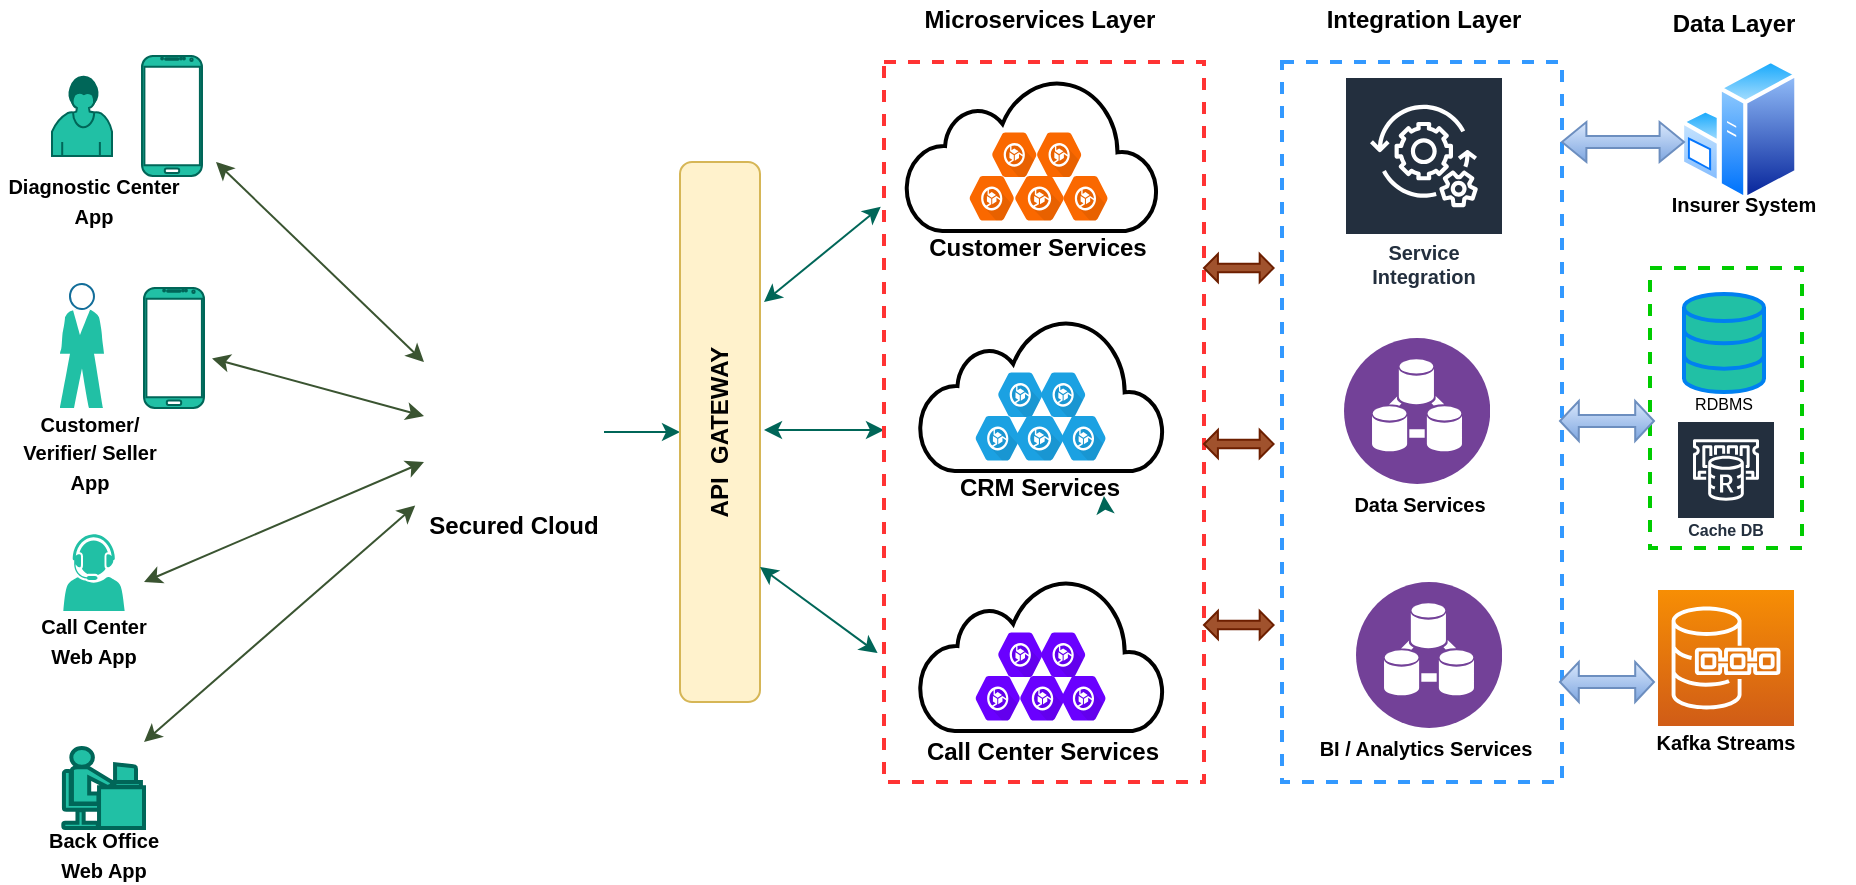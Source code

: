 <mxfile version="13.5.3" type="github">
  <diagram id="R_P41mEICFCsG3THIY6Q" name="Page-1">
    <mxGraphModel dx="994" dy="499" grid="1" gridSize="10" guides="1" tooltips="1" connect="1" arrows="1" fold="1" page="1" pageScale="1" pageWidth="850" pageHeight="1100" math="0" shadow="0">
      <root>
        <mxCell id="0" />
        <mxCell id="1" parent="0" />
        <mxCell id="RpMwm-W39NZdclkWYhaL-2" value="" style="verticalLabelPosition=bottom;verticalAlign=top;html=1;shadow=0;dashed=0;strokeWidth=1;shape=mxgraph.android.phone2;strokeColor=#006658;fillColor=#21C0A5;fontColor=#5C5C5C;" parent="1" vertex="1">
          <mxGeometry x="80" y="203" width="30" height="60" as="geometry" />
        </mxCell>
        <mxCell id="RpMwm-W39NZdclkWYhaL-4" value="" style="shape=mxgraph.bpmn.user_task;html=1;outlineConnect=0;fillColor=#21C0A5;strokeColor=#006658;fontColor=#5C5C5C;" parent="1" vertex="1">
          <mxGeometry x="34" y="97" width="30" height="40" as="geometry" />
        </mxCell>
        <mxCell id="RpMwm-W39NZdclkWYhaL-5" value="" style="shape=mxgraph.cisco.people.androgenous_person;html=1;dashed=0;fillColor=#21C0A5;strokeColor=#006658;strokeWidth=2;verticalLabelPosition=bottom;verticalAlign=top;fontColor=#5C5C5C;" parent="1" vertex="1">
          <mxGeometry x="39.66" y="433" width="40.34" height="40" as="geometry" />
        </mxCell>
        <mxCell id="RpMwm-W39NZdclkWYhaL-6" value="" style="shape=mxgraph.cisco.people.standing_man;html=1;dashed=0;fillColor=#21C0A5;strokeColor=#006658;strokeWidth=2;verticalLabelPosition=bottom;verticalAlign=top;fontColor=#5C5C5C;" parent="1" vertex="1">
          <mxGeometry x="38" y="201" width="22" height="62" as="geometry" />
        </mxCell>
        <mxCell id="RpMwm-W39NZdclkWYhaL-15" style="edgeStyle=orthogonalEdgeStyle;curved=0;rounded=0;sketch=0;orthogonalLoop=1;jettySize=auto;html=1;entryX=1;entryY=0.5;entryDx=0;entryDy=0;strokeColor=#006658;fillColor=#21C0A5;fontColor=#5C5C5C;" parent="1" target="RpMwm-W39NZdclkWYhaL-14" edge="1">
          <mxGeometry relative="1" as="geometry">
            <mxPoint x="310" y="275" as="sourcePoint" />
          </mxGeometry>
        </mxCell>
        <mxCell id="RpMwm-W39NZdclkWYhaL-12" value="" style="shape=image;html=1;verticalAlign=top;verticalLabelPosition=bottom;labelBackgroundColor=#ffffff;imageAspect=0;aspect=fixed;image=https://cdn2.iconfinder.com/data/icons/whcompare-isometric-web-hosting-servers/50/cloud-server-128.png;rounded=0;sketch=0;strokeColor=#0000FF;fillColor=#21C0A5;fontColor=#5C5C5C;" parent="1" vertex="1">
          <mxGeometry x="220" y="220" width="100" height="100" as="geometry" />
        </mxCell>
        <mxCell id="RpMwm-W39NZdclkWYhaL-14" value="&lt;b&gt;API&amp;nbsp; GATEWAY&lt;/b&gt;" style="rounded=1;whiteSpace=wrap;html=1;sketch=0;strokeColor=#d6b656;fillColor=#fff2cc;direction=west;horizontal=0;" parent="1" vertex="1">
          <mxGeometry x="348" y="140" width="40" height="270" as="geometry" />
        </mxCell>
        <mxCell id="RpMwm-W39NZdclkWYhaL-28" value="" style="group" parent="1" vertex="1" connectable="0">
          <mxGeometry x="490" y="240" width="110" height="60" as="geometry" />
        </mxCell>
        <mxCell id="RpMwm-W39NZdclkWYhaL-30" value="" style="html=1;verticalLabelPosition=bottom;align=center;labelBackgroundColor=#ffffff;verticalAlign=top;strokeWidth=2;shadow=0;dashed=0;shape=mxgraph.ios7.icons.cloud;rounded=0;sketch=0;" parent="RpMwm-W39NZdclkWYhaL-28" vertex="1">
          <mxGeometry x="-22.224" y="-21.818" width="122.235" height="76.364" as="geometry" />
        </mxCell>
        <mxCell id="RpMwm-W39NZdclkWYhaL-22" value="" style="html=1;fillColor=#1ba1e2;strokeColor=#006EAF;verticalAlign=top;labelPosition=center;verticalLabelPosition=bottom;align=center;spacingTop=-6;fontSize=11;fontStyle=1;shape=mxgraph.gcp2.hexIcon;prIcon=container_optimized_os;rounded=0;sketch=0;fontColor=#ffffff;" parent="RpMwm-W39NZdclkWYhaL-28" vertex="1">
          <mxGeometry x="11.276" width="33.827" height="32.727" as="geometry" />
        </mxCell>
        <mxCell id="RpMwm-W39NZdclkWYhaL-23" value="" style="html=1;fillColor=#1ba1e2;strokeColor=#006EAF;verticalAlign=top;labelPosition=center;verticalLabelPosition=bottom;align=center;spacingTop=-6;fontSize=11;fontStyle=1;shape=mxgraph.gcp2.hexIcon;prIcon=container_optimized_os;rounded=0;sketch=0;fontColor=#ffffff;" parent="RpMwm-W39NZdclkWYhaL-28" vertex="1">
          <mxGeometry y="21.818" width="33.827" height="32.727" as="geometry" />
        </mxCell>
        <mxCell id="RpMwm-W39NZdclkWYhaL-24" value="" style="html=1;fillColor=#1ba1e2;strokeColor=#006EAF;verticalAlign=top;labelPosition=center;verticalLabelPosition=bottom;align=center;spacingTop=-6;fontSize=11;fontStyle=1;shape=mxgraph.gcp2.hexIcon;prIcon=container_optimized_os;rounded=0;sketch=0;fontColor=#ffffff;" parent="RpMwm-W39NZdclkWYhaL-28" vertex="1">
          <mxGeometry x="19.169" y="21.818" width="37.21" height="32.727" as="geometry" />
        </mxCell>
        <mxCell id="RpMwm-W39NZdclkWYhaL-25" value="" style="html=1;fillColor=#1ba1e2;strokeColor=#006EAF;verticalAlign=top;labelPosition=center;verticalLabelPosition=bottom;align=center;spacingTop=-6;fontSize=11;fontStyle=1;shape=mxgraph.gcp2.hexIcon;prIcon=container_optimized_os;rounded=0;sketch=0;fontColor=#ffffff;" parent="RpMwm-W39NZdclkWYhaL-28" vertex="1">
          <mxGeometry x="42.847" y="21.818" width="33.827" height="32.727" as="geometry" />
        </mxCell>
        <mxCell id="RpMwm-W39NZdclkWYhaL-26" value="" style="html=1;fillColor=#1ba1e2;strokeColor=#006EAF;verticalAlign=top;labelPosition=center;verticalLabelPosition=bottom;align=center;spacingTop=-6;fontSize=11;fontStyle=1;shape=mxgraph.gcp2.hexIcon;prIcon=container_optimized_os;rounded=0;sketch=0;fontColor=#ffffff;" parent="RpMwm-W39NZdclkWYhaL-28" vertex="1">
          <mxGeometry x="32.699" width="33.827" height="32.727" as="geometry" />
        </mxCell>
        <mxCell id="RpMwm-W39NZdclkWYhaL-46" value="" style="group" parent="1" vertex="1" connectable="0">
          <mxGeometry x="490" y="370" width="127.8" height="74.55" as="geometry" />
        </mxCell>
        <mxCell id="RpMwm-W39NZdclkWYhaL-47" value="" style="html=1;verticalLabelPosition=bottom;align=center;labelBackgroundColor=#ffffff;verticalAlign=top;strokeWidth=2;shadow=0;dashed=0;shape=mxgraph.ios7.icons.cloud;rounded=0;sketch=0;" parent="RpMwm-W39NZdclkWYhaL-46" vertex="1">
          <mxGeometry x="-22.224" y="-21.818" width="122.235" height="76.364" as="geometry" />
        </mxCell>
        <mxCell id="RpMwm-W39NZdclkWYhaL-48" value="" style="html=1;fillColor=#6a00ff;strokeColor=#3700CC;verticalAlign=top;labelPosition=center;verticalLabelPosition=bottom;align=center;spacingTop=-6;fontSize=11;fontStyle=1;shape=mxgraph.gcp2.hexIcon;prIcon=container_optimized_os;rounded=0;sketch=0;fontColor=#ffffff;" parent="RpMwm-W39NZdclkWYhaL-46" vertex="1">
          <mxGeometry x="11.276" width="33.827" height="32.727" as="geometry" />
        </mxCell>
        <mxCell id="RpMwm-W39NZdclkWYhaL-49" value="" style="html=1;fillColor=#6a00ff;strokeColor=#3700CC;verticalAlign=top;labelPosition=center;verticalLabelPosition=bottom;align=center;spacingTop=-6;fontSize=11;fontStyle=1;shape=mxgraph.gcp2.hexIcon;prIcon=container_optimized_os;rounded=0;sketch=0;fontColor=#ffffff;" parent="RpMwm-W39NZdclkWYhaL-46" vertex="1">
          <mxGeometry y="21.818" width="33.827" height="32.727" as="geometry" />
        </mxCell>
        <mxCell id="RpMwm-W39NZdclkWYhaL-50" value="" style="html=1;fillColor=#6a00ff;strokeColor=#3700CC;verticalAlign=top;labelPosition=center;verticalLabelPosition=bottom;align=center;spacingTop=-6;fontSize=11;fontStyle=1;shape=mxgraph.gcp2.hexIcon;prIcon=container_optimized_os;rounded=0;sketch=0;fontColor=#ffffff;" parent="RpMwm-W39NZdclkWYhaL-46" vertex="1">
          <mxGeometry x="22.224" y="21.818" width="34.159" height="32.727" as="geometry" />
        </mxCell>
        <mxCell id="RpMwm-W39NZdclkWYhaL-51" value="" style="html=1;fillColor=#6a00ff;strokeColor=#3700CC;verticalAlign=top;labelPosition=center;verticalLabelPosition=bottom;align=center;spacingTop=-6;fontSize=11;fontStyle=1;shape=mxgraph.gcp2.hexIcon;prIcon=container_optimized_os;rounded=0;sketch=0;fontColor=#ffffff;" parent="RpMwm-W39NZdclkWYhaL-46" vertex="1">
          <mxGeometry x="42.847" y="21.818" width="33.827" height="32.727" as="geometry" />
        </mxCell>
        <mxCell id="RpMwm-W39NZdclkWYhaL-52" value="" style="html=1;fillColor=#6a00ff;strokeColor=#3700CC;verticalAlign=top;labelPosition=center;verticalLabelPosition=bottom;align=center;spacingTop=-6;fontSize=11;fontStyle=1;shape=mxgraph.gcp2.hexIcon;prIcon=container_optimized_os;rounded=0;sketch=0;fontColor=#ffffff;" parent="RpMwm-W39NZdclkWYhaL-46" vertex="1">
          <mxGeometry x="32.699" width="33.827" height="32.727" as="geometry" />
        </mxCell>
        <mxCell id="RpMwm-W39NZdclkWYhaL-68" value="&lt;b&gt;Call Center Services&lt;/b&gt;" style="text;html=1;align=center;verticalAlign=middle;whiteSpace=wrap;rounded=0;sketch=0;" parent="RpMwm-W39NZdclkWYhaL-46" vertex="1">
          <mxGeometry x="-49.2" y="54.55" width="177" height="20" as="geometry" />
        </mxCell>
        <mxCell id="RpMwm-W39NZdclkWYhaL-53" value="" style="group" parent="1" vertex="1" connectable="0">
          <mxGeometry x="500" y="120" width="110" height="80" as="geometry" />
        </mxCell>
        <mxCell id="RpMwm-W39NZdclkWYhaL-54" value="" style="html=1;verticalLabelPosition=bottom;align=center;labelBackgroundColor=#ffffff;verticalAlign=top;strokeWidth=2;shadow=0;dashed=0;shape=mxgraph.ios7.icons.cloud;rounded=0;sketch=0;" parent="RpMwm-W39NZdclkWYhaL-53" vertex="1">
          <mxGeometry x="-39" y="-21.82" width="126.01" height="76.36" as="geometry" />
        </mxCell>
        <mxCell id="RpMwm-W39NZdclkWYhaL-55" value="" style="html=1;fillColor=#fa6800;strokeColor=#C73500;verticalAlign=top;labelPosition=center;verticalLabelPosition=bottom;align=center;spacingTop=-6;fontSize=11;fontStyle=1;shape=mxgraph.gcp2.hexIcon;prIcon=container_optimized_os;rounded=0;sketch=0;fontColor=#ffffff;" parent="RpMwm-W39NZdclkWYhaL-53" vertex="1">
          <mxGeometry x="-1.724" width="33.827" height="32.727" as="geometry" />
        </mxCell>
        <mxCell id="RpMwm-W39NZdclkWYhaL-56" value="" style="html=1;fillColor=#fa6800;strokeColor=#C73500;verticalAlign=top;labelPosition=center;verticalLabelPosition=bottom;align=center;spacingTop=-6;fontSize=11;fontStyle=1;shape=mxgraph.gcp2.hexIcon;prIcon=container_optimized_os;rounded=0;sketch=0;fontColor=#ffffff;" parent="RpMwm-W39NZdclkWYhaL-53" vertex="1">
          <mxGeometry x="-13" y="21.818" width="33.827" height="32.727" as="geometry" />
        </mxCell>
        <mxCell id="RpMwm-W39NZdclkWYhaL-57" value="" style="html=1;fillColor=#fa6800;strokeColor=#C73500;verticalAlign=top;labelPosition=center;verticalLabelPosition=bottom;align=center;spacingTop=-6;fontSize=11;fontStyle=1;shape=mxgraph.gcp2.hexIcon;prIcon=container_optimized_os;rounded=0;sketch=0;fontColor=#ffffff;" parent="RpMwm-W39NZdclkWYhaL-53" vertex="1">
          <mxGeometry x="9.169" y="21.818" width="37.21" height="32.727" as="geometry" />
        </mxCell>
        <mxCell id="RpMwm-W39NZdclkWYhaL-58" value="" style="html=1;fillColor=#fa6800;strokeColor=#C73500;verticalAlign=top;labelPosition=center;verticalLabelPosition=bottom;align=center;spacingTop=-6;fontSize=11;fontStyle=1;shape=mxgraph.gcp2.hexIcon;prIcon=container_optimized_os;rounded=0;sketch=0;fontColor=#ffffff;" parent="RpMwm-W39NZdclkWYhaL-53" vertex="1">
          <mxGeometry x="33.847" y="21.818" width="33.827" height="32.727" as="geometry" />
        </mxCell>
        <mxCell id="RpMwm-W39NZdclkWYhaL-59" value="" style="html=1;fillColor=#fa6800;strokeColor=#C73500;verticalAlign=top;labelPosition=center;verticalLabelPosition=bottom;align=center;spacingTop=-6;fontSize=11;fontStyle=1;shape=mxgraph.gcp2.hexIcon;prIcon=container_optimized_os;rounded=0;sketch=0;fontColor=#ffffff;" parent="RpMwm-W39NZdclkWYhaL-53" vertex="1">
          <mxGeometry x="20.699" width="33.827" height="32.727" as="geometry" />
        </mxCell>
        <mxCell id="RpMwm-W39NZdclkWYhaL-64" value="&lt;b&gt;Customer Services&lt;/b&gt;" style="text;html=1;align=center;verticalAlign=middle;whiteSpace=wrap;rounded=0;sketch=0;" parent="RpMwm-W39NZdclkWYhaL-53" vertex="1">
          <mxGeometry x="-38.22" y="53" width="130" height="20" as="geometry" />
        </mxCell>
        <mxCell id="RpMwm-W39NZdclkWYhaL-60" value="" style="endArrow=classic;startArrow=classic;html=1;strokeColor=#006658;fillColor=#21C0A5;fontColor=#5C5C5C;entryX=-0.01;entryY=0.201;entryDx=0;entryDy=0;entryPerimeter=0;" parent="1" edge="1" target="upEFrfNN-lWiFYi0aEHt-1">
          <mxGeometry width="50" height="50" relative="1" as="geometry">
            <mxPoint x="390" y="210" as="sourcePoint" />
            <mxPoint x="440" y="170" as="targetPoint" />
          </mxGeometry>
        </mxCell>
        <mxCell id="RpMwm-W39NZdclkWYhaL-61" value="" style="endArrow=classic;startArrow=classic;html=1;strokeColor=#006658;fillColor=#21C0A5;fontColor=#5C5C5C;" parent="1" edge="1">
          <mxGeometry width="50" height="50" relative="1" as="geometry">
            <mxPoint x="390" y="274" as="sourcePoint" />
            <mxPoint x="450" y="274" as="targetPoint" />
          </mxGeometry>
        </mxCell>
        <mxCell id="RpMwm-W39NZdclkWYhaL-62" value="" style="endArrow=classic;startArrow=classic;html=1;strokeColor=#006658;fillColor=#21C0A5;fontColor=#5C5C5C;entryX=-0.02;entryY=0.821;entryDx=0;entryDy=0;entryPerimeter=0;exitX=0;exitY=0.25;exitDx=0;exitDy=0;" parent="1" target="upEFrfNN-lWiFYi0aEHt-1" edge="1" source="RpMwm-W39NZdclkWYhaL-14">
          <mxGeometry width="50" height="50" relative="1" as="geometry">
            <mxPoint x="400" y="350" as="sourcePoint" />
            <mxPoint x="460" y="310" as="targetPoint" />
          </mxGeometry>
        </mxCell>
        <mxCell id="RpMwm-W39NZdclkWYhaL-63" value="&lt;b&gt;Microservices Layer&lt;/b&gt;" style="text;html=1;align=center;verticalAlign=middle;whiteSpace=wrap;rounded=0;sketch=0;" parent="1" vertex="1">
          <mxGeometry x="463" y="59" width="130" height="20" as="geometry" />
        </mxCell>
        <mxCell id="RpMwm-W39NZdclkWYhaL-65" value="&lt;b&gt;CRM Services&lt;/b&gt;" style="text;html=1;align=center;verticalAlign=middle;whiteSpace=wrap;rounded=0;sketch=0;" parent="1" vertex="1">
          <mxGeometry x="463" y="293" width="130" height="20" as="geometry" />
        </mxCell>
        <mxCell id="RpMwm-W39NZdclkWYhaL-69" style="edgeStyle=orthogonalEdgeStyle;curved=0;rounded=0;sketch=0;orthogonalLoop=1;jettySize=auto;html=1;exitX=0.75;exitY=1;exitDx=0;exitDy=0;entryX=0.746;entryY=0.7;entryDx=0;entryDy=0;entryPerimeter=0;strokeColor=#006658;fillColor=#21C0A5;fontColor=#5C5C5C;" parent="1" source="RpMwm-W39NZdclkWYhaL-65" target="RpMwm-W39NZdclkWYhaL-65" edge="1">
          <mxGeometry relative="1" as="geometry" />
        </mxCell>
        <mxCell id="RpMwm-W39NZdclkWYhaL-70" value="" style="verticalLabelPosition=bottom;verticalAlign=top;html=1;shadow=0;dashed=0;strokeWidth=1;shape=mxgraph.android.phone2;strokeColor=#006658;fillColor=#21C0A5;fontColor=#5C5C5C;" parent="1" vertex="1">
          <mxGeometry x="79" y="87" width="30" height="60" as="geometry" />
        </mxCell>
        <mxCell id="RpMwm-W39NZdclkWYhaL-71" value="&lt;b style=&quot;font-size: x-small&quot;&gt;Diagnostic Center App&lt;/b&gt;" style="text;html=1;align=center;verticalAlign=middle;whiteSpace=wrap;rounded=0;sketch=0;" parent="1" vertex="1">
          <mxGeometry x="10" y="147" width="90" height="24" as="geometry" />
        </mxCell>
        <mxCell id="RpMwm-W39NZdclkWYhaL-72" value="&lt;font size=&quot;1&quot;&gt;&lt;b&gt;Customer/ Verifier/ Seller App&lt;/b&gt;&lt;/font&gt;" style="text;html=1;align=center;verticalAlign=middle;whiteSpace=wrap;rounded=0;sketch=0;" parent="1" vertex="1">
          <mxGeometry x="8" y="274" width="90" height="21" as="geometry" />
        </mxCell>
        <object label="" id="RpMwm-W39NZdclkWYhaL-7">
          <mxCell style="pointerEvents=1;shadow=0;dashed=0;html=1;strokeColor=none;fillColor=#21C0A5;labelPosition=center;verticalLabelPosition=bottom;verticalAlign=top;outlineConnect=0;align=center;shape=mxgraph.office.users.call_center_agent;fontColor=#5C5C5C;" parent="1" vertex="1">
            <mxGeometry x="39.663" y="326" width="30.667" height="38.5" as="geometry" />
          </mxCell>
        </object>
        <mxCell id="RpMwm-W39NZdclkWYhaL-73" value="&lt;font size=&quot;1&quot;&gt;&lt;b&gt;Call Center Web App&lt;/b&gt;&lt;/font&gt;" style="text;html=1;align=center;verticalAlign=middle;whiteSpace=wrap;rounded=0;sketch=0;" parent="1" vertex="1">
          <mxGeometry x="20" y="369" width="70" height="20" as="geometry" />
        </mxCell>
        <mxCell id="RpMwm-W39NZdclkWYhaL-74" value="&lt;font size=&quot;1&quot;&gt;&lt;b&gt;Back Office Web App&lt;/b&gt;&lt;/font&gt;" style="text;html=1;align=center;verticalAlign=middle;whiteSpace=wrap;rounded=0;sketch=0;" parent="1" vertex="1">
          <mxGeometry x="24.83" y="476" width="70" height="20" as="geometry" />
        </mxCell>
        <mxCell id="RpMwm-W39NZdclkWYhaL-75" value="" style="endArrow=classic;startArrow=classic;html=1;strokeColor=#3A5431;fillColor=#6d8764;fontColor=#5C5C5C;" parent="1" edge="1">
          <mxGeometry width="50" height="50" relative="1" as="geometry">
            <mxPoint x="116" y="140" as="sourcePoint" />
            <mxPoint x="220" y="240" as="targetPoint" />
          </mxGeometry>
        </mxCell>
        <mxCell id="RpMwm-W39NZdclkWYhaL-76" value="" style="endArrow=classic;startArrow=classic;html=1;strokeColor=#3A5431;fillColor=#6d8764;fontColor=#5C5C5C;exitX=1.134;exitY=0.587;exitDx=0;exitDy=0;exitPerimeter=0;" parent="1" source="RpMwm-W39NZdclkWYhaL-2" edge="1">
          <mxGeometry width="50" height="50" relative="1" as="geometry">
            <mxPoint x="116" y="267.21" as="sourcePoint" />
            <mxPoint x="220" y="267" as="targetPoint" />
          </mxGeometry>
        </mxCell>
        <mxCell id="RpMwm-W39NZdclkWYhaL-77" value="" style="endArrow=classic;startArrow=classic;html=1;strokeColor=#3A5431;fillColor=#6d8764;fontColor=#5C5C5C;" parent="1" edge="1">
          <mxGeometry width="50" height="50" relative="1" as="geometry">
            <mxPoint x="80" y="350" as="sourcePoint" />
            <mxPoint x="220" y="290" as="targetPoint" />
          </mxGeometry>
        </mxCell>
        <mxCell id="RpMwm-W39NZdclkWYhaL-78" value="" style="endArrow=classic;startArrow=classic;html=1;strokeColor=#3A5431;fillColor=#6d8764;fontColor=#5C5C5C;entryX=-0.044;entryY=0.918;entryDx=0;entryDy=0;entryPerimeter=0;" parent="1" target="RpMwm-W39NZdclkWYhaL-12" edge="1">
          <mxGeometry width="50" height="50" relative="1" as="geometry">
            <mxPoint x="80" y="430" as="sourcePoint" />
            <mxPoint x="200" y="572.392" as="targetPoint" />
          </mxGeometry>
        </mxCell>
        <mxCell id="RpMwm-W39NZdclkWYhaL-80" value="&lt;b&gt;Integration Layer&lt;/b&gt;" style="text;html=1;align=center;verticalAlign=middle;whiteSpace=wrap;rounded=0;sketch=0;" parent="1" vertex="1">
          <mxGeometry x="655" y="59" width="130" height="20" as="geometry" />
        </mxCell>
        <mxCell id="RpMwm-W39NZdclkWYhaL-81" value="" style="aspect=fixed;perimeter=ellipsePerimeter;html=1;align=center;shadow=0;dashed=0;fontColor=#4277BB;labelBackgroundColor=#ffffff;fontSize=12;spacingTop=3;image;image=img/lib/ibm/analytics/data_integration.svg;rounded=0;sketch=0;strokeColor=#0000FF;fillColor=#21C0A5;" parent="1" vertex="1">
          <mxGeometry x="680" y="228" width="73" height="73" as="geometry" />
        </mxCell>
        <mxCell id="RpMwm-W39NZdclkWYhaL-82" value="" style="aspect=fixed;perimeter=ellipsePerimeter;html=1;align=center;shadow=0;dashed=0;fontColor=#4277BB;labelBackgroundColor=#ffffff;fontSize=12;spacingTop=3;image;image=img/lib/ibm/analytics/data_integration.svg;rounded=0;sketch=0;strokeColor=#0000FF;fillColor=#21C0A5;" parent="1" vertex="1">
          <mxGeometry x="686" y="350" width="73" height="73" as="geometry" />
        </mxCell>
        <mxCell id="RpMwm-W39NZdclkWYhaL-85" value="Service Integration&lt;br&gt;" style="outlineConnect=0;fontColor=#232F3E;gradientColor=none;strokeColor=#ffffff;fillColor=#232F3E;dashed=0;verticalLabelPosition=middle;verticalAlign=bottom;align=center;html=1;whiteSpace=wrap;fontSize=10;fontStyle=1;spacing=3;shape=mxgraph.aws4.productIcon;prIcon=mxgraph.aws4.managed_services;rounded=0;sketch=0;" parent="1" vertex="1">
          <mxGeometry x="680" y="97" width="80" height="110" as="geometry" />
        </mxCell>
        <mxCell id="RpMwm-W39NZdclkWYhaL-86" value="&lt;b&gt;&lt;font style=&quot;font-size: 10px&quot;&gt;Data Services&lt;/font&gt;&lt;/b&gt;" style="text;html=1;align=center;verticalAlign=middle;whiteSpace=wrap;rounded=0;sketch=0;" parent="1" vertex="1">
          <mxGeometry x="653" y="301" width="130" height="20" as="geometry" />
        </mxCell>
        <mxCell id="upEFrfNN-lWiFYi0aEHt-1" value="" style="html=1;fontColor=#FF3333;fontStyle=1;align=left;verticalAlign=top;spacing=0;labelBorderColor=none;fillColor=none;dashed=1;strokeWidth=2;strokeColor=#FF3333;spacingLeft=4;spacingTop=-3;rounded=0;sketch=0;" vertex="1" parent="1">
          <mxGeometry x="450" y="90" width="160" height="360" as="geometry" />
        </mxCell>
        <mxCell id="upEFrfNN-lWiFYi0aEHt-2" value="" style="html=1;fontColor=#FF3333;fontStyle=1;align=left;verticalAlign=top;spacing=0;labelBorderColor=none;fillColor=none;dashed=1;strokeWidth=2;spacingLeft=4;spacingTop=-3;rounded=0;sketch=0;strokeColor=#3399FF;" vertex="1" parent="1">
          <mxGeometry x="649" y="90" width="140" height="360" as="geometry" />
        </mxCell>
        <mxCell id="upEFrfNN-lWiFYi0aEHt-3" value="&lt;b&gt;&lt;font style=&quot;font-size: 10px&quot;&gt;BI / Analytics Services&lt;/font&gt;&lt;/b&gt;" style="text;html=1;align=center;verticalAlign=middle;whiteSpace=wrap;rounded=0;sketch=0;" vertex="1" parent="1">
          <mxGeometry x="656" y="423" width="130" height="20" as="geometry" />
        </mxCell>
        <mxCell id="upEFrfNN-lWiFYi0aEHt-6" value="" style="outlineConnect=0;fontColor=#232F3E;gradientColor=#F78E04;gradientDirection=north;fillColor=#D05C17;strokeColor=#ffffff;dashed=0;verticalLabelPosition=bottom;verticalAlign=top;align=center;html=1;fontSize=12;fontStyle=0;aspect=fixed;shape=mxgraph.aws4.resourceIcon;resIcon=mxgraph.aws4.quantum_ledger_database;rounded=0;sketch=0;" vertex="1" parent="1">
          <mxGeometry x="837" y="354" width="68" height="68" as="geometry" />
        </mxCell>
        <mxCell id="upEFrfNN-lWiFYi0aEHt-7" value="&lt;b&gt;&lt;font style=&quot;font-size: 10px&quot;&gt;Kafka Streams&lt;/font&gt;&lt;/b&gt;" style="text;html=1;align=center;verticalAlign=middle;whiteSpace=wrap;rounded=0;sketch=0;" vertex="1" parent="1">
          <mxGeometry x="831" y="419.55" width="80" height="20" as="geometry" />
        </mxCell>
        <mxCell id="upEFrfNN-lWiFYi0aEHt-10" value="" style="group" vertex="1" connectable="0" parent="1">
          <mxGeometry x="846" y="206" width="50" height="127" as="geometry" />
        </mxCell>
        <mxCell id="upEFrfNN-lWiFYi0aEHt-8" value="&lt;font style=&quot;font-size: 8px&quot;&gt;Cache DB&lt;/font&gt;" style="outlineConnect=0;fontColor=#232F3E;gradientColor=none;strokeColor=#ffffff;fillColor=#232F3E;dashed=0;verticalLabelPosition=middle;verticalAlign=bottom;align=center;html=1;whiteSpace=wrap;fontSize=10;fontStyle=1;spacing=3;shape=mxgraph.aws4.productIcon;prIcon=mxgraph.aws4.elasticache_for_redis;rounded=0;sketch=0;" vertex="1" parent="upEFrfNN-lWiFYi0aEHt-10">
          <mxGeometry y="63" width="50" height="64" as="geometry" />
        </mxCell>
        <mxCell id="upEFrfNN-lWiFYi0aEHt-9" value="" style="group" vertex="1" connectable="0" parent="upEFrfNN-lWiFYi0aEHt-10">
          <mxGeometry x="2" width="44" height="58" as="geometry" />
        </mxCell>
        <mxCell id="upEFrfNN-lWiFYi0aEHt-4" value="" style="html=1;verticalLabelPosition=bottom;align=center;labelBackgroundColor=#ffffff;verticalAlign=top;strokeWidth=2;strokeColor=#0080F0;shadow=0;dashed=0;shape=mxgraph.ios7.icons.data;rounded=0;sketch=0;fillColor=#21C0A5;fontColor=#5C5C5C;" vertex="1" parent="upEFrfNN-lWiFYi0aEHt-9">
          <mxGeometry x="2" width="40" height="49" as="geometry" />
        </mxCell>
        <mxCell id="upEFrfNN-lWiFYi0aEHt-5" value="&lt;font style=&quot;font-size: 8px&quot;&gt;RDBMS&lt;/font&gt;" style="text;html=1;align=center;verticalAlign=middle;whiteSpace=wrap;rounded=0;sketch=0;" vertex="1" parent="upEFrfNN-lWiFYi0aEHt-9">
          <mxGeometry y="49" width="44" height="9" as="geometry" />
        </mxCell>
        <mxCell id="upEFrfNN-lWiFYi0aEHt-11" value="" style="html=1;fontColor=#FF3333;fontStyle=1;align=left;verticalAlign=top;spacing=0;labelBorderColor=none;fillColor=none;dashed=1;strokeWidth=2;spacingLeft=4;spacingTop=-3;rounded=0;sketch=0;strokeColor=#00CC00;" vertex="1" parent="1">
          <mxGeometry x="833" y="193" width="76" height="140" as="geometry" />
        </mxCell>
        <mxCell id="upEFrfNN-lWiFYi0aEHt-12" value="&lt;b&gt;Data Layer&lt;/b&gt;" style="text;html=1;align=center;verticalAlign=middle;whiteSpace=wrap;rounded=0;sketch=0;" vertex="1" parent="1">
          <mxGeometry x="815" y="61" width="120" height="20" as="geometry" />
        </mxCell>
        <mxCell id="upEFrfNN-lWiFYi0aEHt-13" value="" style="aspect=fixed;perimeter=ellipsePerimeter;html=1;align=center;shadow=0;dashed=0;spacingTop=3;image;image=img/lib/active_directory/windows_server.svg;rounded=0;sketch=0;strokeColor=#3399FF;fillColor=#21C0A5;fontColor=#5C5C5C;" vertex="1" parent="1">
          <mxGeometry x="848" y="87.8" width="59.2" height="72.2" as="geometry" />
        </mxCell>
        <mxCell id="upEFrfNN-lWiFYi0aEHt-15" value="&lt;b&gt;&lt;font style=&quot;font-size: 10px&quot;&gt;Insurer System&lt;/font&gt;&lt;/b&gt;" style="text;html=1;align=center;verticalAlign=middle;whiteSpace=wrap;rounded=0;sketch=0;" vertex="1" parent="1">
          <mxGeometry x="840" y="151" width="80" height="20" as="geometry" />
        </mxCell>
        <mxCell id="upEFrfNN-lWiFYi0aEHt-18" value="" style="shape=doubleArrow;whiteSpace=wrap;html=1;rounded=0;sketch=0;strokeColor=#6D1F00;fillColor=#a0522d;fontColor=#ffffff;" vertex="1" parent="1">
          <mxGeometry x="610" y="364.5" width="34.8" height="14" as="geometry" />
        </mxCell>
        <mxCell id="upEFrfNN-lWiFYi0aEHt-19" value="" style="shape=doubleArrow;whiteSpace=wrap;html=1;rounded=0;sketch=0;strokeColor=#6D1F00;fillColor=#a0522d;fontColor=#ffffff;" vertex="1" parent="1">
          <mxGeometry x="610" y="274" width="34.8" height="14" as="geometry" />
        </mxCell>
        <mxCell id="upEFrfNN-lWiFYi0aEHt-20" value="" style="shape=doubleArrow;whiteSpace=wrap;html=1;rounded=0;sketch=0;strokeColor=#6D1F00;fillColor=#a0522d;fontColor=#ffffff;" vertex="1" parent="1">
          <mxGeometry x="610" y="186" width="34.8" height="14" as="geometry" />
        </mxCell>
        <mxCell id="upEFrfNN-lWiFYi0aEHt-21" value="" style="shape=doubleArrow;whiteSpace=wrap;html=1;rounded=0;sketch=0;strokeColor=#6c8ebf;fillColor=#dae8fc;gradientColor=#7ea6e0;" vertex="1" parent="1">
          <mxGeometry x="789" y="120" width="61" height="20" as="geometry" />
        </mxCell>
        <mxCell id="upEFrfNN-lWiFYi0aEHt-22" value="&lt;b&gt;Secured Cloud&lt;/b&gt;" style="text;html=1;align=center;verticalAlign=middle;whiteSpace=wrap;rounded=0;sketch=0;" vertex="1" parent="1">
          <mxGeometry x="220" y="313" width="90" height="17" as="geometry" />
        </mxCell>
        <mxCell id="upEFrfNN-lWiFYi0aEHt-23" value="" style="shape=doubleArrow;whiteSpace=wrap;html=1;rounded=0;sketch=0;strokeColor=#6c8ebf;fillColor=#dae8fc;gradientColor=#7ea6e0;" vertex="1" parent="1">
          <mxGeometry x="788" y="390" width="47" height="20" as="geometry" />
        </mxCell>
        <mxCell id="upEFrfNN-lWiFYi0aEHt-24" value="" style="shape=doubleArrow;whiteSpace=wrap;html=1;rounded=0;sketch=0;strokeColor=#6c8ebf;fillColor=#dae8fc;gradientColor=#7ea6e0;" vertex="1" parent="1">
          <mxGeometry x="788" y="259.5" width="47" height="20" as="geometry" />
        </mxCell>
      </root>
    </mxGraphModel>
  </diagram>
</mxfile>
